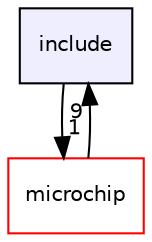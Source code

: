 digraph "include" {
  compound=true
  node [ fontsize="10", fontname="Helvetica"];
  edge [ labelfontsize="10", labelfontname="Helvetica"];
  dir_d44c64559bbebec7f509842c48db8b23 [shape=box, label="include", style="filled", fillcolor="#eeeeff", pencolor="black", URL="dir_d44c64559bbebec7f509842c48db8b23.html"];
  dir_60864ceb768185ac6327ae001cbbf6bb [shape=box label="microchip" fillcolor="white" style="filled" color="red" URL="dir_60864ceb768185ac6327ae001cbbf6bb.html"];
  dir_d44c64559bbebec7f509842c48db8b23->dir_60864ceb768185ac6327ae001cbbf6bb [headlabel="1", labeldistance=1.5 headhref="dir_000002_000000.html"];
  dir_60864ceb768185ac6327ae001cbbf6bb->dir_d44c64559bbebec7f509842c48db8b23 [headlabel="9", labeldistance=1.5 headhref="dir_000000_000002.html"];
}
